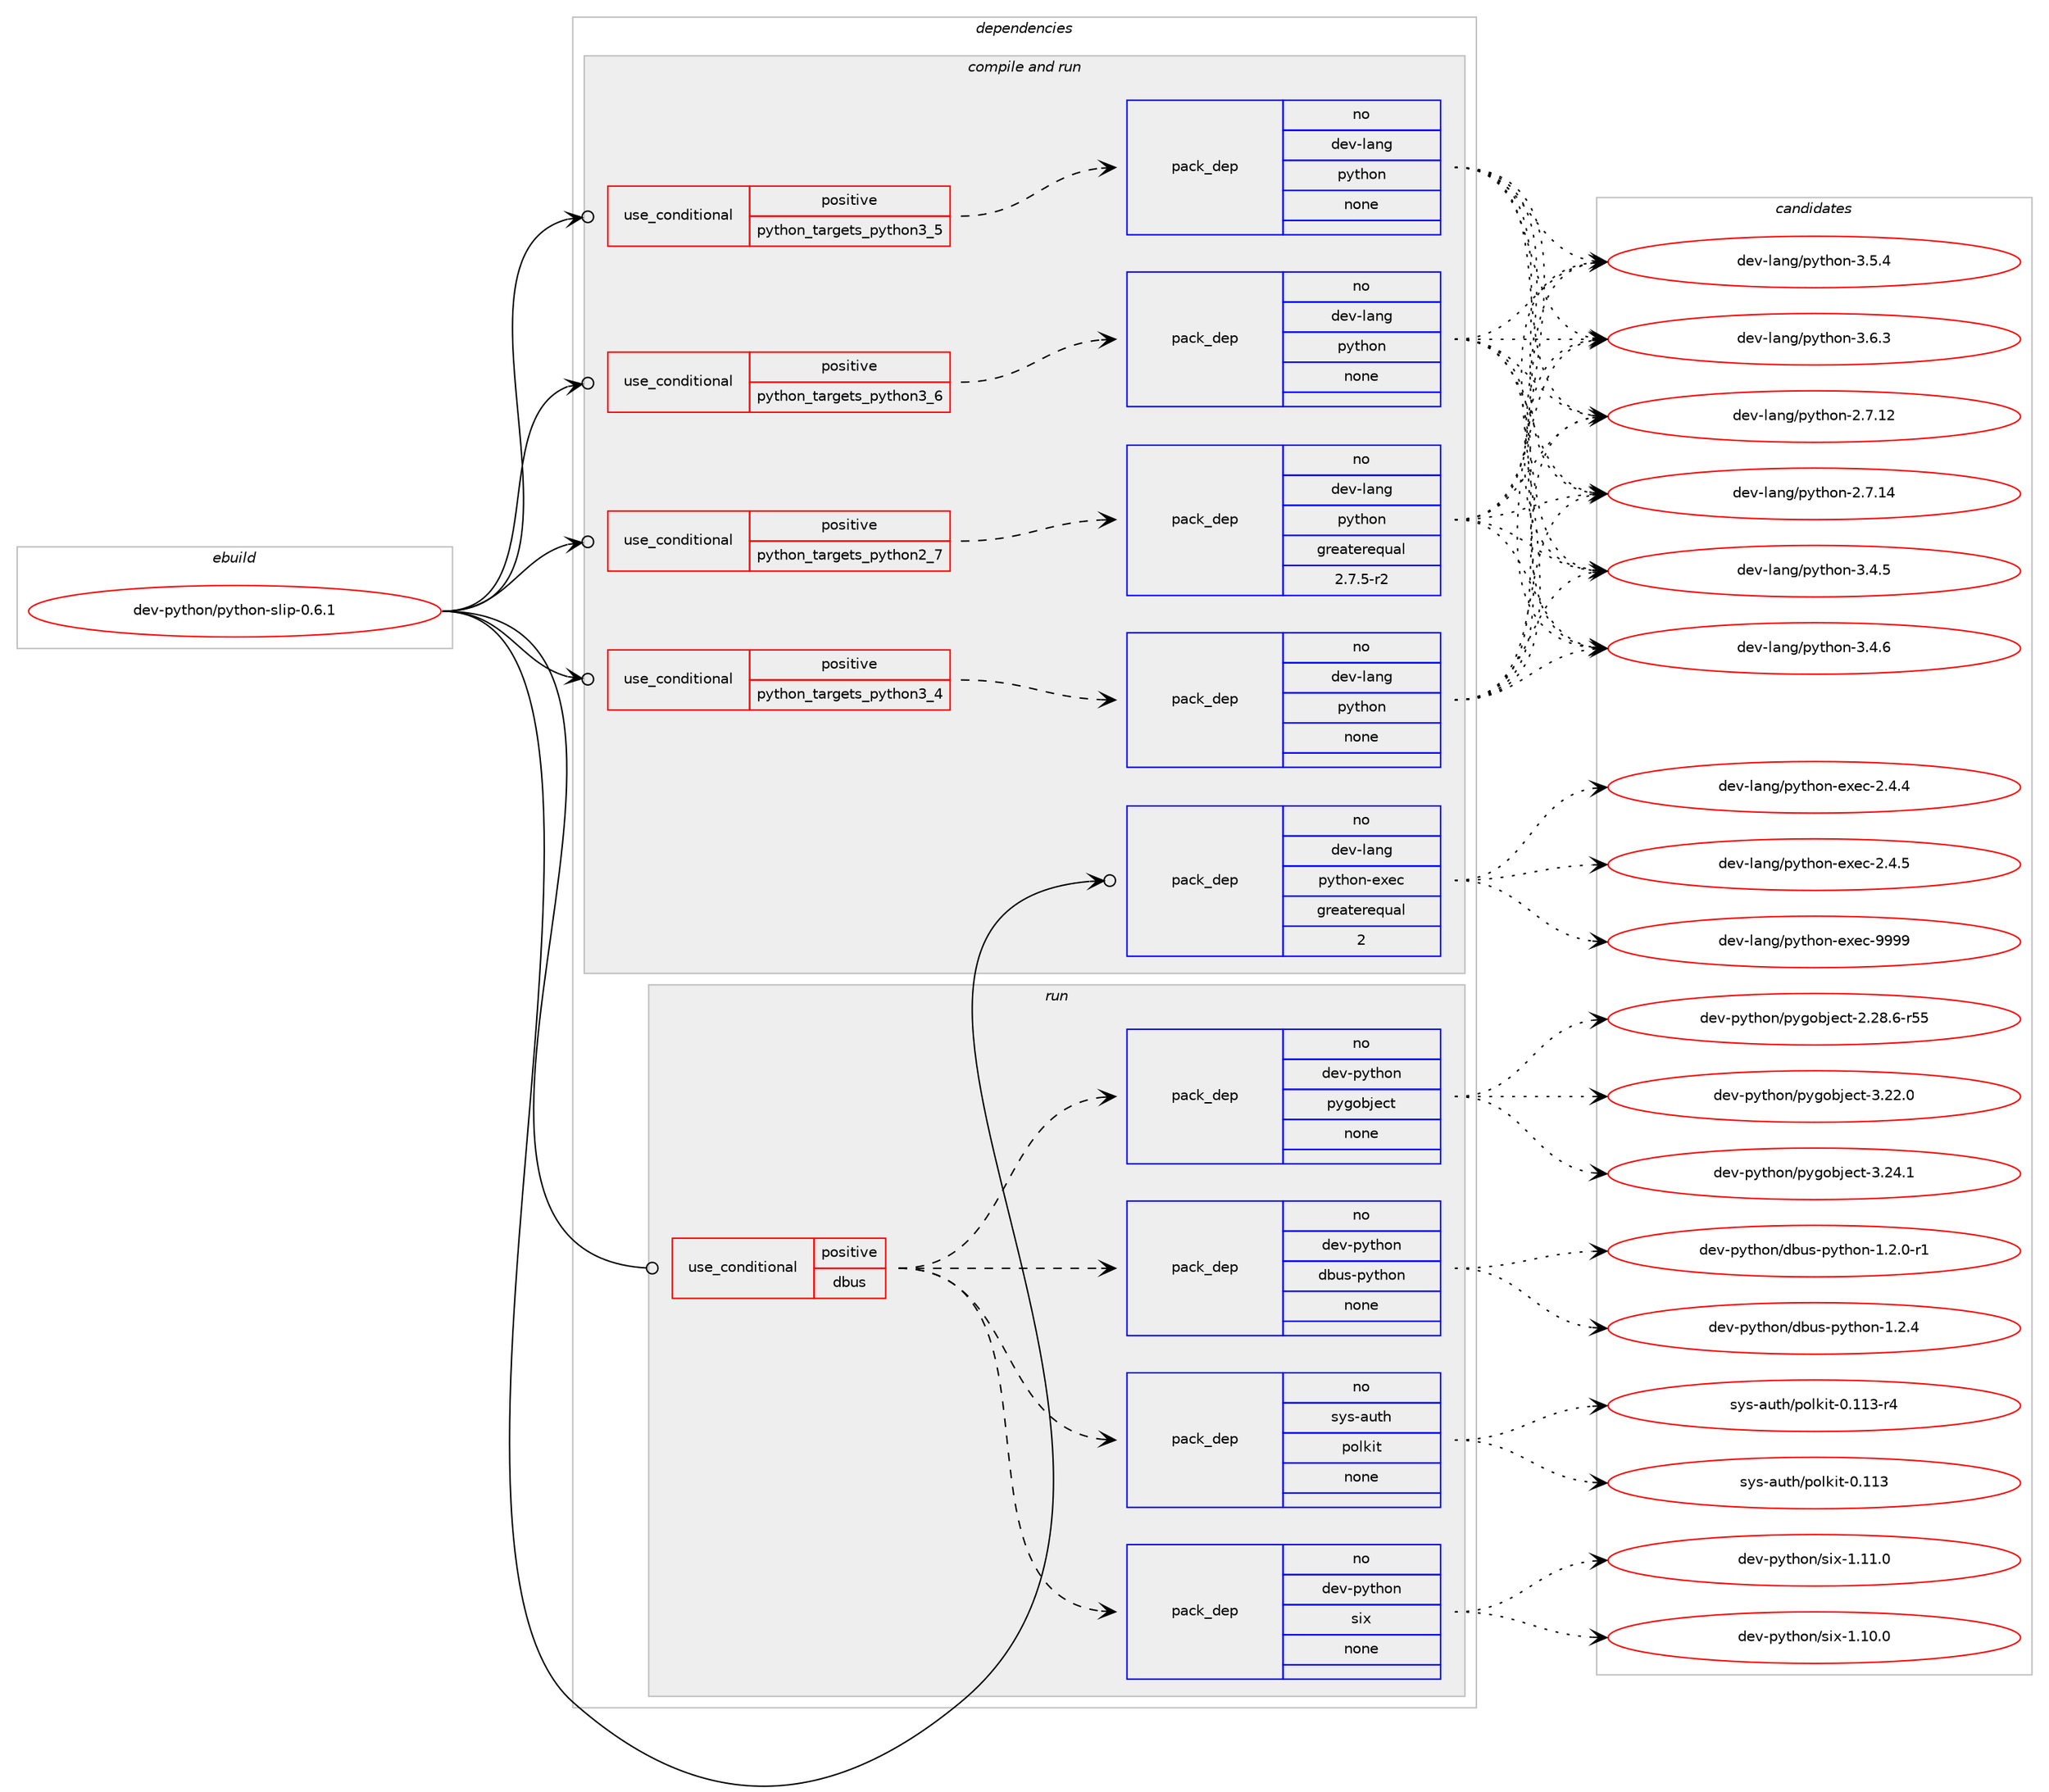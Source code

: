 digraph prolog {

# *************
# Graph options
# *************

newrank=true;
concentrate=true;
compound=true;
graph [rankdir=LR,fontname=Helvetica,fontsize=10,ranksep=1.5];#, ranksep=2.5, nodesep=0.2];
edge  [arrowhead=vee];
node  [fontname=Helvetica,fontsize=10];

# **********
# The ebuild
# **********

subgraph cluster_leftcol {
color=gray;
rank=same;
label=<<i>ebuild</i>>;
id [label="dev-python/python-slip-0.6.1", color=red, width=4, href="../dev-python/python-slip-0.6.1.svg"];
}

# ****************
# The dependencies
# ****************

subgraph cluster_midcol {
color=gray;
label=<<i>dependencies</i>>;
subgraph cluster_compile {
fillcolor="#eeeeee";
style=filled;
label=<<i>compile</i>>;
}
subgraph cluster_compileandrun {
fillcolor="#eeeeee";
style=filled;
label=<<i>compile and run</i>>;
subgraph cond40314 {
dependency183213 [label=<<TABLE BORDER="0" CELLBORDER="1" CELLSPACING="0" CELLPADDING="4"><TR><TD ROWSPAN="3" CELLPADDING="10">use_conditional</TD></TR><TR><TD>positive</TD></TR><TR><TD>python_targets_python2_7</TD></TR></TABLE>>, shape=none, color=red];
subgraph pack138950 {
dependency183214 [label=<<TABLE BORDER="0" CELLBORDER="1" CELLSPACING="0" CELLPADDING="4" WIDTH="220"><TR><TD ROWSPAN="6" CELLPADDING="30">pack_dep</TD></TR><TR><TD WIDTH="110">no</TD></TR><TR><TD>dev-lang</TD></TR><TR><TD>python</TD></TR><TR><TD>greaterequal</TD></TR><TR><TD>2.7.5-r2</TD></TR></TABLE>>, shape=none, color=blue];
}
dependency183213:e -> dependency183214:w [weight=20,style="dashed",arrowhead="vee"];
}
id:e -> dependency183213:w [weight=20,style="solid",arrowhead="odotvee"];
subgraph cond40315 {
dependency183215 [label=<<TABLE BORDER="0" CELLBORDER="1" CELLSPACING="0" CELLPADDING="4"><TR><TD ROWSPAN="3" CELLPADDING="10">use_conditional</TD></TR><TR><TD>positive</TD></TR><TR><TD>python_targets_python3_4</TD></TR></TABLE>>, shape=none, color=red];
subgraph pack138951 {
dependency183216 [label=<<TABLE BORDER="0" CELLBORDER="1" CELLSPACING="0" CELLPADDING="4" WIDTH="220"><TR><TD ROWSPAN="6" CELLPADDING="30">pack_dep</TD></TR><TR><TD WIDTH="110">no</TD></TR><TR><TD>dev-lang</TD></TR><TR><TD>python</TD></TR><TR><TD>none</TD></TR><TR><TD></TD></TR></TABLE>>, shape=none, color=blue];
}
dependency183215:e -> dependency183216:w [weight=20,style="dashed",arrowhead="vee"];
}
id:e -> dependency183215:w [weight=20,style="solid",arrowhead="odotvee"];
subgraph cond40316 {
dependency183217 [label=<<TABLE BORDER="0" CELLBORDER="1" CELLSPACING="0" CELLPADDING="4"><TR><TD ROWSPAN="3" CELLPADDING="10">use_conditional</TD></TR><TR><TD>positive</TD></TR><TR><TD>python_targets_python3_5</TD></TR></TABLE>>, shape=none, color=red];
subgraph pack138952 {
dependency183218 [label=<<TABLE BORDER="0" CELLBORDER="1" CELLSPACING="0" CELLPADDING="4" WIDTH="220"><TR><TD ROWSPAN="6" CELLPADDING="30">pack_dep</TD></TR><TR><TD WIDTH="110">no</TD></TR><TR><TD>dev-lang</TD></TR><TR><TD>python</TD></TR><TR><TD>none</TD></TR><TR><TD></TD></TR></TABLE>>, shape=none, color=blue];
}
dependency183217:e -> dependency183218:w [weight=20,style="dashed",arrowhead="vee"];
}
id:e -> dependency183217:w [weight=20,style="solid",arrowhead="odotvee"];
subgraph cond40317 {
dependency183219 [label=<<TABLE BORDER="0" CELLBORDER="1" CELLSPACING="0" CELLPADDING="4"><TR><TD ROWSPAN="3" CELLPADDING="10">use_conditional</TD></TR><TR><TD>positive</TD></TR><TR><TD>python_targets_python3_6</TD></TR></TABLE>>, shape=none, color=red];
subgraph pack138953 {
dependency183220 [label=<<TABLE BORDER="0" CELLBORDER="1" CELLSPACING="0" CELLPADDING="4" WIDTH="220"><TR><TD ROWSPAN="6" CELLPADDING="30">pack_dep</TD></TR><TR><TD WIDTH="110">no</TD></TR><TR><TD>dev-lang</TD></TR><TR><TD>python</TD></TR><TR><TD>none</TD></TR><TR><TD></TD></TR></TABLE>>, shape=none, color=blue];
}
dependency183219:e -> dependency183220:w [weight=20,style="dashed",arrowhead="vee"];
}
id:e -> dependency183219:w [weight=20,style="solid",arrowhead="odotvee"];
subgraph pack138954 {
dependency183221 [label=<<TABLE BORDER="0" CELLBORDER="1" CELLSPACING="0" CELLPADDING="4" WIDTH="220"><TR><TD ROWSPAN="6" CELLPADDING="30">pack_dep</TD></TR><TR><TD WIDTH="110">no</TD></TR><TR><TD>dev-lang</TD></TR><TR><TD>python-exec</TD></TR><TR><TD>greaterequal</TD></TR><TR><TD>2</TD></TR></TABLE>>, shape=none, color=blue];
}
id:e -> dependency183221:w [weight=20,style="solid",arrowhead="odotvee"];
}
subgraph cluster_run {
fillcolor="#eeeeee";
style=filled;
label=<<i>run</i>>;
subgraph cond40318 {
dependency183222 [label=<<TABLE BORDER="0" CELLBORDER="1" CELLSPACING="0" CELLPADDING="4"><TR><TD ROWSPAN="3" CELLPADDING="10">use_conditional</TD></TR><TR><TD>positive</TD></TR><TR><TD>dbus</TD></TR></TABLE>>, shape=none, color=red];
subgraph pack138955 {
dependency183223 [label=<<TABLE BORDER="0" CELLBORDER="1" CELLSPACING="0" CELLPADDING="4" WIDTH="220"><TR><TD ROWSPAN="6" CELLPADDING="30">pack_dep</TD></TR><TR><TD WIDTH="110">no</TD></TR><TR><TD>dev-python</TD></TR><TR><TD>dbus-python</TD></TR><TR><TD>none</TD></TR><TR><TD></TD></TR></TABLE>>, shape=none, color=blue];
}
dependency183222:e -> dependency183223:w [weight=20,style="dashed",arrowhead="vee"];
subgraph pack138956 {
dependency183224 [label=<<TABLE BORDER="0" CELLBORDER="1" CELLSPACING="0" CELLPADDING="4" WIDTH="220"><TR><TD ROWSPAN="6" CELLPADDING="30">pack_dep</TD></TR><TR><TD WIDTH="110">no</TD></TR><TR><TD>dev-python</TD></TR><TR><TD>pygobject</TD></TR><TR><TD>none</TD></TR><TR><TD></TD></TR></TABLE>>, shape=none, color=blue];
}
dependency183222:e -> dependency183224:w [weight=20,style="dashed",arrowhead="vee"];
subgraph pack138957 {
dependency183225 [label=<<TABLE BORDER="0" CELLBORDER="1" CELLSPACING="0" CELLPADDING="4" WIDTH="220"><TR><TD ROWSPAN="6" CELLPADDING="30">pack_dep</TD></TR><TR><TD WIDTH="110">no</TD></TR><TR><TD>dev-python</TD></TR><TR><TD>six</TD></TR><TR><TD>none</TD></TR><TR><TD></TD></TR></TABLE>>, shape=none, color=blue];
}
dependency183222:e -> dependency183225:w [weight=20,style="dashed",arrowhead="vee"];
subgraph pack138958 {
dependency183226 [label=<<TABLE BORDER="0" CELLBORDER="1" CELLSPACING="0" CELLPADDING="4" WIDTH="220"><TR><TD ROWSPAN="6" CELLPADDING="30">pack_dep</TD></TR><TR><TD WIDTH="110">no</TD></TR><TR><TD>sys-auth</TD></TR><TR><TD>polkit</TD></TR><TR><TD>none</TD></TR><TR><TD></TD></TR></TABLE>>, shape=none, color=blue];
}
dependency183222:e -> dependency183226:w [weight=20,style="dashed",arrowhead="vee"];
}
id:e -> dependency183222:w [weight=20,style="solid",arrowhead="odot"];
}
}

# **************
# The candidates
# **************

subgraph cluster_choices {
rank=same;
color=gray;
label=<<i>candidates</i>>;

subgraph choice138950 {
color=black;
nodesep=1;
choice10010111845108971101034711212111610411111045504655464950 [label="dev-lang/python-2.7.12", color=red, width=4,href="../dev-lang/python-2.7.12.svg"];
choice10010111845108971101034711212111610411111045504655464952 [label="dev-lang/python-2.7.14", color=red, width=4,href="../dev-lang/python-2.7.14.svg"];
choice100101118451089711010347112121116104111110455146524653 [label="dev-lang/python-3.4.5", color=red, width=4,href="../dev-lang/python-3.4.5.svg"];
choice100101118451089711010347112121116104111110455146524654 [label="dev-lang/python-3.4.6", color=red, width=4,href="../dev-lang/python-3.4.6.svg"];
choice100101118451089711010347112121116104111110455146534652 [label="dev-lang/python-3.5.4", color=red, width=4,href="../dev-lang/python-3.5.4.svg"];
choice100101118451089711010347112121116104111110455146544651 [label="dev-lang/python-3.6.3", color=red, width=4,href="../dev-lang/python-3.6.3.svg"];
dependency183214:e -> choice10010111845108971101034711212111610411111045504655464950:w [style=dotted,weight="100"];
dependency183214:e -> choice10010111845108971101034711212111610411111045504655464952:w [style=dotted,weight="100"];
dependency183214:e -> choice100101118451089711010347112121116104111110455146524653:w [style=dotted,weight="100"];
dependency183214:e -> choice100101118451089711010347112121116104111110455146524654:w [style=dotted,weight="100"];
dependency183214:e -> choice100101118451089711010347112121116104111110455146534652:w [style=dotted,weight="100"];
dependency183214:e -> choice100101118451089711010347112121116104111110455146544651:w [style=dotted,weight="100"];
}
subgraph choice138951 {
color=black;
nodesep=1;
choice10010111845108971101034711212111610411111045504655464950 [label="dev-lang/python-2.7.12", color=red, width=4,href="../dev-lang/python-2.7.12.svg"];
choice10010111845108971101034711212111610411111045504655464952 [label="dev-lang/python-2.7.14", color=red, width=4,href="../dev-lang/python-2.7.14.svg"];
choice100101118451089711010347112121116104111110455146524653 [label="dev-lang/python-3.4.5", color=red, width=4,href="../dev-lang/python-3.4.5.svg"];
choice100101118451089711010347112121116104111110455146524654 [label="dev-lang/python-3.4.6", color=red, width=4,href="../dev-lang/python-3.4.6.svg"];
choice100101118451089711010347112121116104111110455146534652 [label="dev-lang/python-3.5.4", color=red, width=4,href="../dev-lang/python-3.5.4.svg"];
choice100101118451089711010347112121116104111110455146544651 [label="dev-lang/python-3.6.3", color=red, width=4,href="../dev-lang/python-3.6.3.svg"];
dependency183216:e -> choice10010111845108971101034711212111610411111045504655464950:w [style=dotted,weight="100"];
dependency183216:e -> choice10010111845108971101034711212111610411111045504655464952:w [style=dotted,weight="100"];
dependency183216:e -> choice100101118451089711010347112121116104111110455146524653:w [style=dotted,weight="100"];
dependency183216:e -> choice100101118451089711010347112121116104111110455146524654:w [style=dotted,weight="100"];
dependency183216:e -> choice100101118451089711010347112121116104111110455146534652:w [style=dotted,weight="100"];
dependency183216:e -> choice100101118451089711010347112121116104111110455146544651:w [style=dotted,weight="100"];
}
subgraph choice138952 {
color=black;
nodesep=1;
choice10010111845108971101034711212111610411111045504655464950 [label="dev-lang/python-2.7.12", color=red, width=4,href="../dev-lang/python-2.7.12.svg"];
choice10010111845108971101034711212111610411111045504655464952 [label="dev-lang/python-2.7.14", color=red, width=4,href="../dev-lang/python-2.7.14.svg"];
choice100101118451089711010347112121116104111110455146524653 [label="dev-lang/python-3.4.5", color=red, width=4,href="../dev-lang/python-3.4.5.svg"];
choice100101118451089711010347112121116104111110455146524654 [label="dev-lang/python-3.4.6", color=red, width=4,href="../dev-lang/python-3.4.6.svg"];
choice100101118451089711010347112121116104111110455146534652 [label="dev-lang/python-3.5.4", color=red, width=4,href="../dev-lang/python-3.5.4.svg"];
choice100101118451089711010347112121116104111110455146544651 [label="dev-lang/python-3.6.3", color=red, width=4,href="../dev-lang/python-3.6.3.svg"];
dependency183218:e -> choice10010111845108971101034711212111610411111045504655464950:w [style=dotted,weight="100"];
dependency183218:e -> choice10010111845108971101034711212111610411111045504655464952:w [style=dotted,weight="100"];
dependency183218:e -> choice100101118451089711010347112121116104111110455146524653:w [style=dotted,weight="100"];
dependency183218:e -> choice100101118451089711010347112121116104111110455146524654:w [style=dotted,weight="100"];
dependency183218:e -> choice100101118451089711010347112121116104111110455146534652:w [style=dotted,weight="100"];
dependency183218:e -> choice100101118451089711010347112121116104111110455146544651:w [style=dotted,weight="100"];
}
subgraph choice138953 {
color=black;
nodesep=1;
choice10010111845108971101034711212111610411111045504655464950 [label="dev-lang/python-2.7.12", color=red, width=4,href="../dev-lang/python-2.7.12.svg"];
choice10010111845108971101034711212111610411111045504655464952 [label="dev-lang/python-2.7.14", color=red, width=4,href="../dev-lang/python-2.7.14.svg"];
choice100101118451089711010347112121116104111110455146524653 [label="dev-lang/python-3.4.5", color=red, width=4,href="../dev-lang/python-3.4.5.svg"];
choice100101118451089711010347112121116104111110455146524654 [label="dev-lang/python-3.4.6", color=red, width=4,href="../dev-lang/python-3.4.6.svg"];
choice100101118451089711010347112121116104111110455146534652 [label="dev-lang/python-3.5.4", color=red, width=4,href="../dev-lang/python-3.5.4.svg"];
choice100101118451089711010347112121116104111110455146544651 [label="dev-lang/python-3.6.3", color=red, width=4,href="../dev-lang/python-3.6.3.svg"];
dependency183220:e -> choice10010111845108971101034711212111610411111045504655464950:w [style=dotted,weight="100"];
dependency183220:e -> choice10010111845108971101034711212111610411111045504655464952:w [style=dotted,weight="100"];
dependency183220:e -> choice100101118451089711010347112121116104111110455146524653:w [style=dotted,weight="100"];
dependency183220:e -> choice100101118451089711010347112121116104111110455146524654:w [style=dotted,weight="100"];
dependency183220:e -> choice100101118451089711010347112121116104111110455146534652:w [style=dotted,weight="100"];
dependency183220:e -> choice100101118451089711010347112121116104111110455146544651:w [style=dotted,weight="100"];
}
subgraph choice138954 {
color=black;
nodesep=1;
choice1001011184510897110103471121211161041111104510112010199455046524652 [label="dev-lang/python-exec-2.4.4", color=red, width=4,href="../dev-lang/python-exec-2.4.4.svg"];
choice1001011184510897110103471121211161041111104510112010199455046524653 [label="dev-lang/python-exec-2.4.5", color=red, width=4,href="../dev-lang/python-exec-2.4.5.svg"];
choice10010111845108971101034711212111610411111045101120101994557575757 [label="dev-lang/python-exec-9999", color=red, width=4,href="../dev-lang/python-exec-9999.svg"];
dependency183221:e -> choice1001011184510897110103471121211161041111104510112010199455046524652:w [style=dotted,weight="100"];
dependency183221:e -> choice1001011184510897110103471121211161041111104510112010199455046524653:w [style=dotted,weight="100"];
dependency183221:e -> choice10010111845108971101034711212111610411111045101120101994557575757:w [style=dotted,weight="100"];
}
subgraph choice138955 {
color=black;
nodesep=1;
choice100101118451121211161041111104710098117115451121211161041111104549465046484511449 [label="dev-python/dbus-python-1.2.0-r1", color=red, width=4,href="../dev-python/dbus-python-1.2.0-r1.svg"];
choice10010111845112121116104111110471009811711545112121116104111110454946504652 [label="dev-python/dbus-python-1.2.4", color=red, width=4,href="../dev-python/dbus-python-1.2.4.svg"];
dependency183223:e -> choice100101118451121211161041111104710098117115451121211161041111104549465046484511449:w [style=dotted,weight="100"];
dependency183223:e -> choice10010111845112121116104111110471009811711545112121116104111110454946504652:w [style=dotted,weight="100"];
}
subgraph choice138956 {
color=black;
nodesep=1;
choice1001011184511212111610411111047112121103111981061019911645504650564654451145353 [label="dev-python/pygobject-2.28.6-r55", color=red, width=4,href="../dev-python/pygobject-2.28.6-r55.svg"];
choice1001011184511212111610411111047112121103111981061019911645514650504648 [label="dev-python/pygobject-3.22.0", color=red, width=4,href="../dev-python/pygobject-3.22.0.svg"];
choice1001011184511212111610411111047112121103111981061019911645514650524649 [label="dev-python/pygobject-3.24.1", color=red, width=4,href="../dev-python/pygobject-3.24.1.svg"];
dependency183224:e -> choice1001011184511212111610411111047112121103111981061019911645504650564654451145353:w [style=dotted,weight="100"];
dependency183224:e -> choice1001011184511212111610411111047112121103111981061019911645514650504648:w [style=dotted,weight="100"];
dependency183224:e -> choice1001011184511212111610411111047112121103111981061019911645514650524649:w [style=dotted,weight="100"];
}
subgraph choice138957 {
color=black;
nodesep=1;
choice100101118451121211161041111104711510512045494649484648 [label="dev-python/six-1.10.0", color=red, width=4,href="../dev-python/six-1.10.0.svg"];
choice100101118451121211161041111104711510512045494649494648 [label="dev-python/six-1.11.0", color=red, width=4,href="../dev-python/six-1.11.0.svg"];
dependency183225:e -> choice100101118451121211161041111104711510512045494649484648:w [style=dotted,weight="100"];
dependency183225:e -> choice100101118451121211161041111104711510512045494649494648:w [style=dotted,weight="100"];
}
subgraph choice138958 {
color=black;
nodesep=1;
choice115121115459711711610447112111108107105116454846494951 [label="sys-auth/polkit-0.113", color=red, width=4,href="../sys-auth/polkit-0.113.svg"];
choice1151211154597117116104471121111081071051164548464949514511452 [label="sys-auth/polkit-0.113-r4", color=red, width=4,href="../sys-auth/polkit-0.113-r4.svg"];
dependency183226:e -> choice115121115459711711610447112111108107105116454846494951:w [style=dotted,weight="100"];
dependency183226:e -> choice1151211154597117116104471121111081071051164548464949514511452:w [style=dotted,weight="100"];
}
}

}
